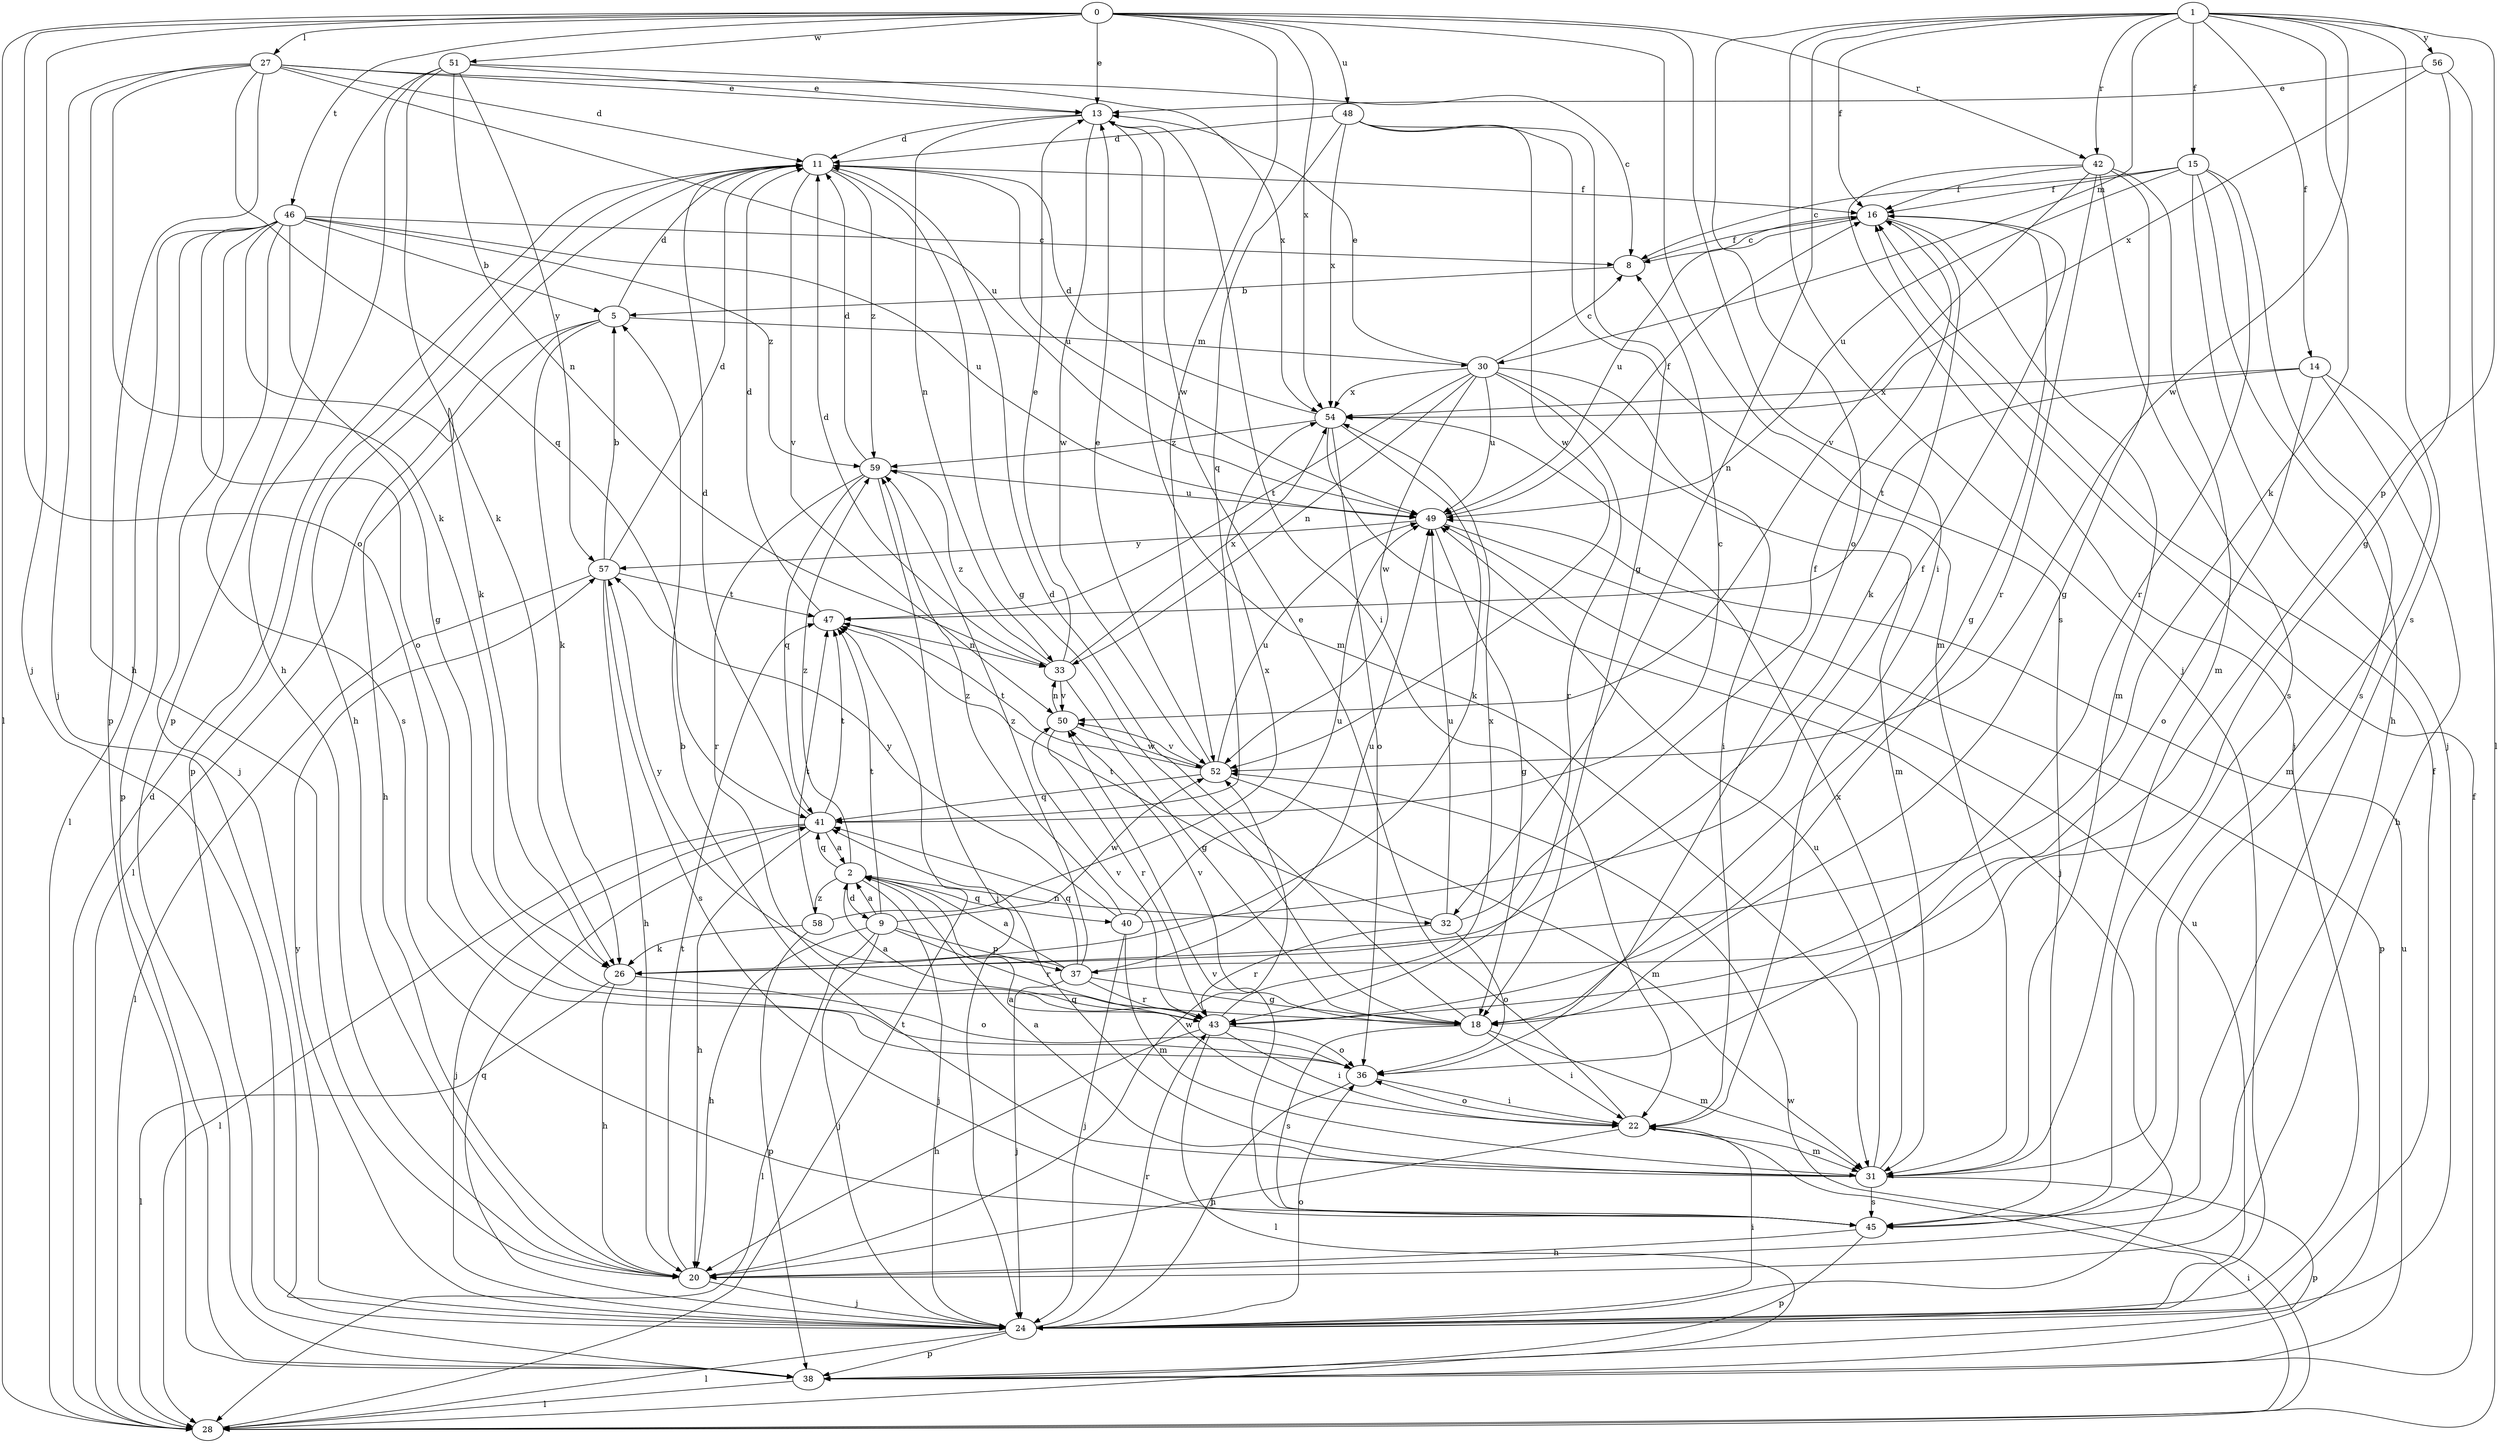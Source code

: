 strict digraph  {
0;
1;
2;
5;
8;
9;
11;
13;
14;
15;
16;
18;
20;
22;
24;
26;
27;
28;
30;
31;
32;
33;
36;
37;
38;
40;
41;
42;
43;
45;
46;
47;
48;
49;
50;
51;
52;
54;
56;
57;
58;
59;
0 -> 13  [label=e];
0 -> 22  [label=i];
0 -> 24  [label=j];
0 -> 27  [label=l];
0 -> 28  [label=l];
0 -> 36  [label=o];
0 -> 42  [label=r];
0 -> 45  [label=s];
0 -> 46  [label=t];
0 -> 48  [label=u];
0 -> 51  [label=w];
0 -> 52  [label=w];
0 -> 54  [label=x];
1 -> 14  [label=f];
1 -> 15  [label=f];
1 -> 16  [label=f];
1 -> 24  [label=j];
1 -> 26  [label=k];
1 -> 30  [label=m];
1 -> 32  [label=n];
1 -> 36  [label=o];
1 -> 37  [label=p];
1 -> 42  [label=r];
1 -> 45  [label=s];
1 -> 52  [label=w];
1 -> 56  [label=y];
2 -> 9  [label=d];
2 -> 24  [label=j];
2 -> 32  [label=n];
2 -> 40  [label=q];
2 -> 41  [label=q];
2 -> 58  [label=z];
2 -> 59  [label=z];
5 -> 11  [label=d];
5 -> 20  [label=h];
5 -> 26  [label=k];
5 -> 28  [label=l];
5 -> 30  [label=m];
8 -> 5  [label=b];
8 -> 16  [label=f];
9 -> 2  [label=a];
9 -> 20  [label=h];
9 -> 24  [label=j];
9 -> 28  [label=l];
9 -> 37  [label=p];
9 -> 43  [label=r];
9 -> 47  [label=t];
9 -> 52  [label=w];
11 -> 16  [label=f];
11 -> 18  [label=g];
11 -> 20  [label=h];
11 -> 38  [label=p];
11 -> 49  [label=u];
11 -> 50  [label=v];
11 -> 59  [label=z];
13 -> 11  [label=d];
13 -> 22  [label=i];
13 -> 31  [label=m];
13 -> 33  [label=n];
13 -> 52  [label=w];
14 -> 20  [label=h];
14 -> 31  [label=m];
14 -> 36  [label=o];
14 -> 47  [label=t];
14 -> 54  [label=x];
15 -> 8  [label=c];
15 -> 16  [label=f];
15 -> 20  [label=h];
15 -> 24  [label=j];
15 -> 43  [label=r];
15 -> 45  [label=s];
15 -> 49  [label=u];
16 -> 8  [label=c];
16 -> 18  [label=g];
16 -> 26  [label=k];
16 -> 31  [label=m];
16 -> 49  [label=u];
18 -> 11  [label=d];
18 -> 22  [label=i];
18 -> 31  [label=m];
18 -> 45  [label=s];
18 -> 50  [label=v];
20 -> 24  [label=j];
20 -> 47  [label=t];
20 -> 52  [label=w];
22 -> 2  [label=a];
22 -> 13  [label=e];
22 -> 20  [label=h];
22 -> 31  [label=m];
22 -> 36  [label=o];
24 -> 16  [label=f];
24 -> 22  [label=i];
24 -> 28  [label=l];
24 -> 36  [label=o];
24 -> 38  [label=p];
24 -> 41  [label=q];
24 -> 43  [label=r];
24 -> 49  [label=u];
24 -> 57  [label=y];
26 -> 20  [label=h];
26 -> 28  [label=l];
26 -> 36  [label=o];
27 -> 8  [label=c];
27 -> 11  [label=d];
27 -> 13  [label=e];
27 -> 20  [label=h];
27 -> 24  [label=j];
27 -> 26  [label=k];
27 -> 38  [label=p];
27 -> 41  [label=q];
27 -> 49  [label=u];
28 -> 11  [label=d];
28 -> 22  [label=i];
28 -> 47  [label=t];
28 -> 52  [label=w];
30 -> 8  [label=c];
30 -> 13  [label=e];
30 -> 22  [label=i];
30 -> 31  [label=m];
30 -> 33  [label=n];
30 -> 43  [label=r];
30 -> 47  [label=t];
30 -> 49  [label=u];
30 -> 52  [label=w];
30 -> 54  [label=x];
31 -> 2  [label=a];
31 -> 5  [label=b];
31 -> 38  [label=p];
31 -> 41  [label=q];
31 -> 45  [label=s];
31 -> 49  [label=u];
31 -> 54  [label=x];
32 -> 16  [label=f];
32 -> 36  [label=o];
32 -> 43  [label=r];
32 -> 47  [label=t];
32 -> 49  [label=u];
33 -> 11  [label=d];
33 -> 13  [label=e];
33 -> 18  [label=g];
33 -> 50  [label=v];
33 -> 54  [label=x];
33 -> 59  [label=z];
36 -> 22  [label=i];
36 -> 24  [label=j];
37 -> 2  [label=a];
37 -> 18  [label=g];
37 -> 24  [label=j];
37 -> 41  [label=q];
37 -> 43  [label=r];
37 -> 49  [label=u];
37 -> 57  [label=y];
37 -> 59  [label=z];
38 -> 16  [label=f];
38 -> 28  [label=l];
38 -> 49  [label=u];
40 -> 16  [label=f];
40 -> 24  [label=j];
40 -> 31  [label=m];
40 -> 49  [label=u];
40 -> 57  [label=y];
40 -> 59  [label=z];
41 -> 2  [label=a];
41 -> 8  [label=c];
41 -> 11  [label=d];
41 -> 20  [label=h];
41 -> 24  [label=j];
41 -> 28  [label=l];
41 -> 47  [label=t];
42 -> 16  [label=f];
42 -> 18  [label=g];
42 -> 24  [label=j];
42 -> 31  [label=m];
42 -> 43  [label=r];
42 -> 45  [label=s];
42 -> 50  [label=v];
43 -> 2  [label=a];
43 -> 20  [label=h];
43 -> 22  [label=i];
43 -> 28  [label=l];
43 -> 36  [label=o];
43 -> 50  [label=v];
43 -> 54  [label=x];
45 -> 20  [label=h];
45 -> 38  [label=p];
45 -> 50  [label=v];
46 -> 5  [label=b];
46 -> 8  [label=c];
46 -> 18  [label=g];
46 -> 24  [label=j];
46 -> 26  [label=k];
46 -> 28  [label=l];
46 -> 36  [label=o];
46 -> 38  [label=p];
46 -> 45  [label=s];
46 -> 49  [label=u];
46 -> 59  [label=z];
47 -> 11  [label=d];
47 -> 33  [label=n];
48 -> 11  [label=d];
48 -> 18  [label=g];
48 -> 31  [label=m];
48 -> 41  [label=q];
48 -> 52  [label=w];
48 -> 54  [label=x];
49 -> 16  [label=f];
49 -> 18  [label=g];
49 -> 38  [label=p];
49 -> 57  [label=y];
50 -> 33  [label=n];
50 -> 43  [label=r];
50 -> 52  [label=w];
51 -> 13  [label=e];
51 -> 20  [label=h];
51 -> 26  [label=k];
51 -> 33  [label=n];
51 -> 38  [label=p];
51 -> 54  [label=x];
51 -> 57  [label=y];
52 -> 13  [label=e];
52 -> 31  [label=m];
52 -> 41  [label=q];
52 -> 47  [label=t];
52 -> 49  [label=u];
52 -> 50  [label=v];
54 -> 11  [label=d];
54 -> 24  [label=j];
54 -> 26  [label=k];
54 -> 36  [label=o];
54 -> 59  [label=z];
56 -> 13  [label=e];
56 -> 18  [label=g];
56 -> 28  [label=l];
56 -> 54  [label=x];
57 -> 5  [label=b];
57 -> 11  [label=d];
57 -> 20  [label=h];
57 -> 28  [label=l];
57 -> 45  [label=s];
57 -> 47  [label=t];
58 -> 26  [label=k];
58 -> 38  [label=p];
58 -> 47  [label=t];
58 -> 54  [label=x];
59 -> 11  [label=d];
59 -> 24  [label=j];
59 -> 41  [label=q];
59 -> 43  [label=r];
59 -> 49  [label=u];
}
